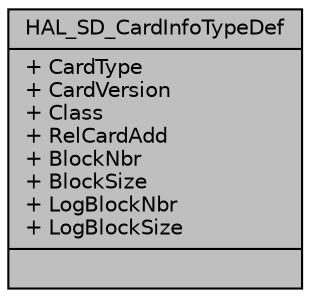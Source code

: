 digraph "HAL_SD_CardInfoTypeDef"
{
  edge [fontname="Helvetica",fontsize="10",labelfontname="Helvetica",labelfontsize="10"];
  node [fontname="Helvetica",fontsize="10",shape=record];
  Node1 [label="{HAL_SD_CardInfoTypeDef\n|+ CardType\l+ CardVersion\l+ Class\l+ RelCardAdd\l+ BlockNbr\l+ BlockSize\l+ LogBlockNbr\l+ LogBlockSize\l|}",height=0.2,width=0.4,color="black", fillcolor="grey75", style="filled", fontcolor="black"];
}
